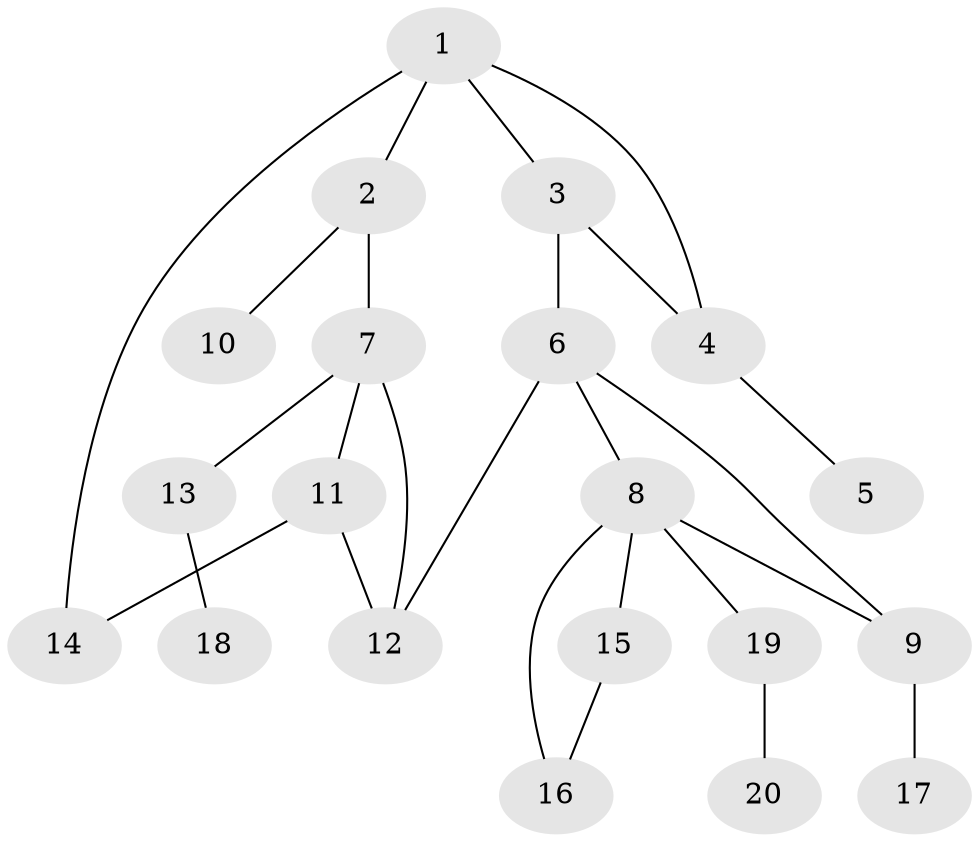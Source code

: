 // Generated by graph-tools (version 1.1) at 2025/46/02/15/25 05:46:28]
// undirected, 20 vertices, 25 edges
graph export_dot {
graph [start="1"]
  node [color=gray90,style=filled];
  1;
  2;
  3;
  4;
  5;
  6;
  7;
  8;
  9;
  10;
  11;
  12;
  13;
  14;
  15;
  16;
  17;
  18;
  19;
  20;
  1 -- 2;
  1 -- 3;
  1 -- 4;
  1 -- 14;
  2 -- 7;
  2 -- 10;
  3 -- 6;
  3 -- 4;
  4 -- 5;
  6 -- 8;
  6 -- 9;
  6 -- 12;
  7 -- 11;
  7 -- 12;
  7 -- 13;
  8 -- 9;
  8 -- 15;
  8 -- 16;
  8 -- 19;
  9 -- 17;
  11 -- 14;
  11 -- 12;
  13 -- 18;
  15 -- 16;
  19 -- 20;
}
